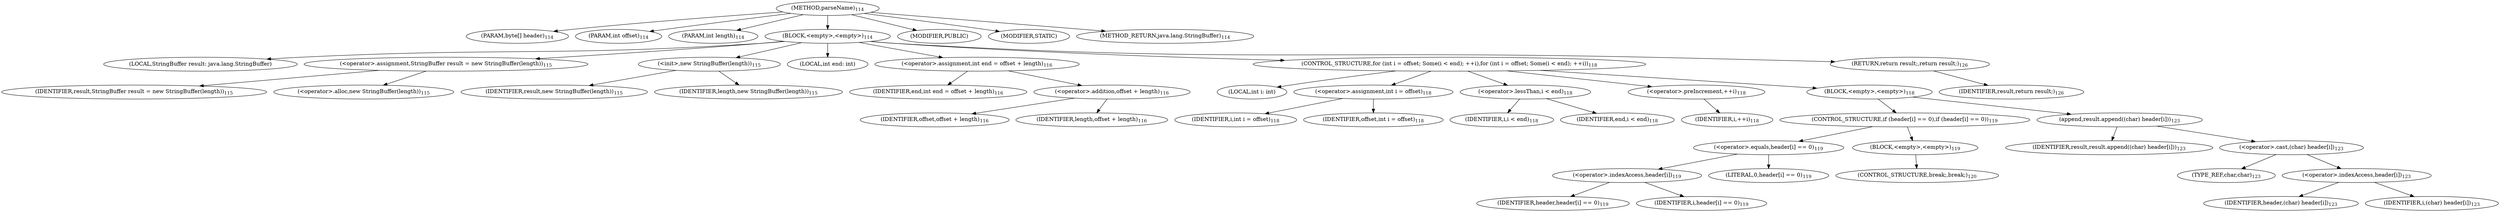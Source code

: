 digraph "parseName" {  
"106" [label = <(METHOD,parseName)<SUB>114</SUB>> ]
"107" [label = <(PARAM,byte[] header)<SUB>114</SUB>> ]
"108" [label = <(PARAM,int offset)<SUB>114</SUB>> ]
"109" [label = <(PARAM,int length)<SUB>114</SUB>> ]
"110" [label = <(BLOCK,&lt;empty&gt;,&lt;empty&gt;)<SUB>114</SUB>> ]
"4" [label = <(LOCAL,StringBuffer result: java.lang.StringBuffer)> ]
"111" [label = <(&lt;operator&gt;.assignment,StringBuffer result = new StringBuffer(length))<SUB>115</SUB>> ]
"112" [label = <(IDENTIFIER,result,StringBuffer result = new StringBuffer(length))<SUB>115</SUB>> ]
"113" [label = <(&lt;operator&gt;.alloc,new StringBuffer(length))<SUB>115</SUB>> ]
"114" [label = <(&lt;init&gt;,new StringBuffer(length))<SUB>115</SUB>> ]
"3" [label = <(IDENTIFIER,result,new StringBuffer(length))<SUB>115</SUB>> ]
"115" [label = <(IDENTIFIER,length,new StringBuffer(length))<SUB>115</SUB>> ]
"116" [label = <(LOCAL,int end: int)> ]
"117" [label = <(&lt;operator&gt;.assignment,int end = offset + length)<SUB>116</SUB>> ]
"118" [label = <(IDENTIFIER,end,int end = offset + length)<SUB>116</SUB>> ]
"119" [label = <(&lt;operator&gt;.addition,offset + length)<SUB>116</SUB>> ]
"120" [label = <(IDENTIFIER,offset,offset + length)<SUB>116</SUB>> ]
"121" [label = <(IDENTIFIER,length,offset + length)<SUB>116</SUB>> ]
"122" [label = <(CONTROL_STRUCTURE,for (int i = offset; Some(i &lt; end); ++i),for (int i = offset; Some(i &lt; end); ++i))<SUB>118</SUB>> ]
"123" [label = <(LOCAL,int i: int)> ]
"124" [label = <(&lt;operator&gt;.assignment,int i = offset)<SUB>118</SUB>> ]
"125" [label = <(IDENTIFIER,i,int i = offset)<SUB>118</SUB>> ]
"126" [label = <(IDENTIFIER,offset,int i = offset)<SUB>118</SUB>> ]
"127" [label = <(&lt;operator&gt;.lessThan,i &lt; end)<SUB>118</SUB>> ]
"128" [label = <(IDENTIFIER,i,i &lt; end)<SUB>118</SUB>> ]
"129" [label = <(IDENTIFIER,end,i &lt; end)<SUB>118</SUB>> ]
"130" [label = <(&lt;operator&gt;.preIncrement,++i)<SUB>118</SUB>> ]
"131" [label = <(IDENTIFIER,i,++i)<SUB>118</SUB>> ]
"132" [label = <(BLOCK,&lt;empty&gt;,&lt;empty&gt;)<SUB>118</SUB>> ]
"133" [label = <(CONTROL_STRUCTURE,if (header[i] == 0),if (header[i] == 0))<SUB>119</SUB>> ]
"134" [label = <(&lt;operator&gt;.equals,header[i] == 0)<SUB>119</SUB>> ]
"135" [label = <(&lt;operator&gt;.indexAccess,header[i])<SUB>119</SUB>> ]
"136" [label = <(IDENTIFIER,header,header[i] == 0)<SUB>119</SUB>> ]
"137" [label = <(IDENTIFIER,i,header[i] == 0)<SUB>119</SUB>> ]
"138" [label = <(LITERAL,0,header[i] == 0)<SUB>119</SUB>> ]
"139" [label = <(BLOCK,&lt;empty&gt;,&lt;empty&gt;)<SUB>119</SUB>> ]
"140" [label = <(CONTROL_STRUCTURE,break;,break;)<SUB>120</SUB>> ]
"141" [label = <(append,result.append((char) header[i]))<SUB>123</SUB>> ]
"142" [label = <(IDENTIFIER,result,result.append((char) header[i]))<SUB>123</SUB>> ]
"143" [label = <(&lt;operator&gt;.cast,(char) header[i])<SUB>123</SUB>> ]
"144" [label = <(TYPE_REF,char,char)<SUB>123</SUB>> ]
"145" [label = <(&lt;operator&gt;.indexAccess,header[i])<SUB>123</SUB>> ]
"146" [label = <(IDENTIFIER,header,(char) header[i])<SUB>123</SUB>> ]
"147" [label = <(IDENTIFIER,i,(char) header[i])<SUB>123</SUB>> ]
"148" [label = <(RETURN,return result;,return result;)<SUB>126</SUB>> ]
"149" [label = <(IDENTIFIER,result,return result;)<SUB>126</SUB>> ]
"150" [label = <(MODIFIER,PUBLIC)> ]
"151" [label = <(MODIFIER,STATIC)> ]
"152" [label = <(METHOD_RETURN,java.lang.StringBuffer)<SUB>114</SUB>> ]
  "106" -> "107" 
  "106" -> "108" 
  "106" -> "109" 
  "106" -> "110" 
  "106" -> "150" 
  "106" -> "151" 
  "106" -> "152" 
  "110" -> "4" 
  "110" -> "111" 
  "110" -> "114" 
  "110" -> "116" 
  "110" -> "117" 
  "110" -> "122" 
  "110" -> "148" 
  "111" -> "112" 
  "111" -> "113" 
  "114" -> "3" 
  "114" -> "115" 
  "117" -> "118" 
  "117" -> "119" 
  "119" -> "120" 
  "119" -> "121" 
  "122" -> "123" 
  "122" -> "124" 
  "122" -> "127" 
  "122" -> "130" 
  "122" -> "132" 
  "124" -> "125" 
  "124" -> "126" 
  "127" -> "128" 
  "127" -> "129" 
  "130" -> "131" 
  "132" -> "133" 
  "132" -> "141" 
  "133" -> "134" 
  "133" -> "139" 
  "134" -> "135" 
  "134" -> "138" 
  "135" -> "136" 
  "135" -> "137" 
  "139" -> "140" 
  "141" -> "142" 
  "141" -> "143" 
  "143" -> "144" 
  "143" -> "145" 
  "145" -> "146" 
  "145" -> "147" 
  "148" -> "149" 
}
